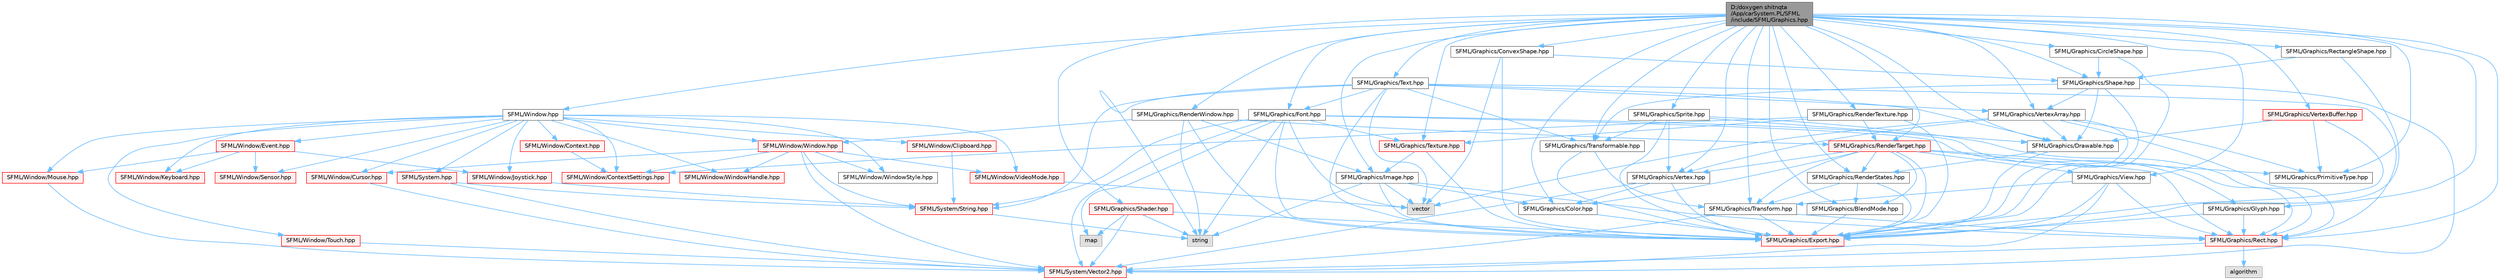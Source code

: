 digraph "D:/doxygen shitnqta/App/carSystem.PL/SFML/include/SFML/Graphics.hpp"
{
 // INTERACTIVE_SVG=YES
 // LATEX_PDF_SIZE
  bgcolor="transparent";
  edge [fontname=Helvetica,fontsize=10,labelfontname=Helvetica,labelfontsize=10];
  node [fontname=Helvetica,fontsize=10,shape=box,height=0.2,width=0.4];
  Node1 [id="Node000001",label="D:/doxygen shitnqta\l/App/carSystem.PL/SFML\l/include/SFML/Graphics.hpp",height=0.2,width=0.4,color="gray40", fillcolor="grey60", style="filled", fontcolor="black",tooltip=" "];
  Node1 -> Node2 [id="edge1_Node000001_Node000002",color="steelblue1",style="solid",tooltip=" "];
  Node2 [id="Node000002",label="SFML/Window.hpp",height=0.2,width=0.4,color="grey40", fillcolor="white", style="filled",URL="$a00605.html",tooltip=" "];
  Node2 -> Node3 [id="edge2_Node000002_Node000003",color="steelblue1",style="solid",tooltip=" "];
  Node3 [id="Node000003",label="SFML/System.hpp",height=0.2,width=0.4,color="red", fillcolor="#FFF0F0", style="filled",URL="$a00566.html",tooltip=" "];
  Node3 -> Node20 [id="edge3_Node000003_Node000020",color="steelblue1",style="solid",tooltip=" "];
  Node20 [id="Node000020",label="SFML/System/String.hpp",height=0.2,width=0.4,color="red", fillcolor="#FFF0F0", style="filled",URL="$a00524.html",tooltip=" "];
  Node20 -> Node14 [id="edge4_Node000020_Node000014",color="steelblue1",style="solid",tooltip=" "];
  Node14 [id="Node000014",label="string",height=0.2,width=0.4,color="grey60", fillcolor="#E0E0E0", style="filled",tooltip=" "];
  Node3 -> Node32 [id="edge5_Node000003_Node000032",color="steelblue1",style="solid",tooltip=" "];
  Node32 [id="Node000032",label="SFML/System/Vector2.hpp",height=0.2,width=0.4,color="red", fillcolor="#FFF0F0", style="filled",URL="$a00554.html",tooltip=" "];
  Node2 -> Node36 [id="edge6_Node000002_Node000036",color="steelblue1",style="solid",tooltip=" "];
  Node36 [id="Node000036",label="SFML/Window/Clipboard.hpp",height=0.2,width=0.4,color="red", fillcolor="#FFF0F0", style="filled",URL="$a00569.html",tooltip=" "];
  Node36 -> Node20 [id="edge7_Node000036_Node000020",color="steelblue1",style="solid",tooltip=" "];
  Node2 -> Node38 [id="edge8_Node000002_Node000038",color="steelblue1",style="solid",tooltip=" "];
  Node38 [id="Node000038",label="SFML/Window/Context.hpp",height=0.2,width=0.4,color="red", fillcolor="#FFF0F0", style="filled",URL="$a00572.html",tooltip=" "];
  Node38 -> Node40 [id="edge9_Node000038_Node000040",color="steelblue1",style="solid",tooltip=" "];
  Node40 [id="Node000040",label="SFML/Window/ContextSettings.hpp",height=0.2,width=0.4,color="red", fillcolor="#FFF0F0", style="filled",URL="$a00575.html",tooltip=" "];
  Node2 -> Node40 [id="edge10_Node000002_Node000040",color="steelblue1",style="solid",tooltip=" "];
  Node2 -> Node41 [id="edge11_Node000002_Node000041",color="steelblue1",style="solid",tooltip=" "];
  Node41 [id="Node000041",label="SFML/Window/Cursor.hpp",height=0.2,width=0.4,color="red", fillcolor="#FFF0F0", style="filled",URL="$a00578.html",tooltip=" "];
  Node41 -> Node32 [id="edge12_Node000041_Node000032",color="steelblue1",style="solid",tooltip=" "];
  Node2 -> Node42 [id="edge13_Node000002_Node000042",color="steelblue1",style="solid",tooltip=" "];
  Node42 [id="Node000042",label="SFML/Window/Event.hpp",height=0.2,width=0.4,color="red", fillcolor="#FFF0F0", style="filled",URL="$a00581.html",tooltip=" "];
  Node42 -> Node43 [id="edge14_Node000042_Node000043",color="steelblue1",style="solid",tooltip=" "];
  Node43 [id="Node000043",label="SFML/Window/Joystick.hpp",height=0.2,width=0.4,color="red", fillcolor="#FFF0F0", style="filled",URL="$a00587.html",tooltip=" "];
  Node43 -> Node20 [id="edge15_Node000043_Node000020",color="steelblue1",style="solid",tooltip=" "];
  Node42 -> Node44 [id="edge16_Node000042_Node000044",color="steelblue1",style="solid",tooltip=" "];
  Node44 [id="Node000044",label="SFML/Window/Keyboard.hpp",height=0.2,width=0.4,color="red", fillcolor="#FFF0F0", style="filled",URL="$a00590.html",tooltip=" "];
  Node42 -> Node45 [id="edge17_Node000042_Node000045",color="steelblue1",style="solid",tooltip=" "];
  Node45 [id="Node000045",label="SFML/Window/Mouse.hpp",height=0.2,width=0.4,color="red", fillcolor="#FFF0F0", style="filled",URL="$a00593.html",tooltip=" "];
  Node45 -> Node32 [id="edge18_Node000045_Node000032",color="steelblue1",style="solid",tooltip=" "];
  Node42 -> Node46 [id="edge19_Node000042_Node000046",color="steelblue1",style="solid",tooltip=" "];
  Node46 [id="Node000046",label="SFML/Window/Sensor.hpp",height=0.2,width=0.4,color="red", fillcolor="#FFF0F0", style="filled",URL="$a00596.html",tooltip=" "];
  Node2 -> Node43 [id="edge20_Node000002_Node000043",color="steelblue1",style="solid",tooltip=" "];
  Node2 -> Node44 [id="edge21_Node000002_Node000044",color="steelblue1",style="solid",tooltip=" "];
  Node2 -> Node45 [id="edge22_Node000002_Node000045",color="steelblue1",style="solid",tooltip=" "];
  Node2 -> Node46 [id="edge23_Node000002_Node000046",color="steelblue1",style="solid",tooltip=" "];
  Node2 -> Node47 [id="edge24_Node000002_Node000047",color="steelblue1",style="solid",tooltip=" "];
  Node47 [id="Node000047",label="SFML/Window/Touch.hpp",height=0.2,width=0.4,color="red", fillcolor="#FFF0F0", style="filled",URL="$a00599.html",tooltip=" "];
  Node47 -> Node32 [id="edge25_Node000047_Node000032",color="steelblue1",style="solid",tooltip=" "];
  Node2 -> Node48 [id="edge26_Node000002_Node000048",color="steelblue1",style="solid",tooltip=" "];
  Node48 [id="Node000048",label="SFML/Window/VideoMode.hpp",height=0.2,width=0.4,color="red", fillcolor="#FFF0F0", style="filled",URL="$a00602.html",tooltip=" "];
  Node48 -> Node49 [id="edge27_Node000048_Node000049",color="steelblue1",style="solid",tooltip=" "];
  Node49 [id="Node000049",label="vector",height=0.2,width=0.4,color="grey60", fillcolor="#E0E0E0", style="filled",tooltip=" "];
  Node2 -> Node50 [id="edge28_Node000002_Node000050",color="steelblue1",style="solid",tooltip=" "];
  Node50 [id="Node000050",label="SFML/Window/Window.hpp",height=0.2,width=0.4,color="red", fillcolor="#FFF0F0", style="filled",URL="$a02218.html",tooltip=" "];
  Node50 -> Node40 [id="edge29_Node000050_Node000040",color="steelblue1",style="solid",tooltip=" "];
  Node50 -> Node41 [id="edge30_Node000050_Node000041",color="steelblue1",style="solid",tooltip=" "];
  Node50 -> Node48 [id="edge31_Node000050_Node000048",color="steelblue1",style="solid",tooltip=" "];
  Node50 -> Node51 [id="edge32_Node000050_Node000051",color="steelblue1",style="solid",tooltip=" "];
  Node51 [id="Node000051",label="SFML/Window/WindowHandle.hpp",height=0.2,width=0.4,color="red", fillcolor="#FFF0F0", style="filled",URL="$a00608.html",tooltip=" "];
  Node50 -> Node52 [id="edge33_Node000050_Node000052",color="steelblue1",style="solid",tooltip=" "];
  Node52 [id="Node000052",label="SFML/Window/WindowStyle.hpp",height=0.2,width=0.4,color="grey40", fillcolor="white", style="filled",URL="$a00611.html",tooltip=" "];
  Node50 -> Node20 [id="edge34_Node000050_Node000020",color="steelblue1",style="solid",tooltip=" "];
  Node50 -> Node32 [id="edge35_Node000050_Node000032",color="steelblue1",style="solid",tooltip=" "];
  Node2 -> Node51 [id="edge36_Node000002_Node000051",color="steelblue1",style="solid",tooltip=" "];
  Node2 -> Node52 [id="edge37_Node000002_Node000052",color="steelblue1",style="solid",tooltip=" "];
  Node1 -> Node53 [id="edge38_Node000001_Node000053",color="steelblue1",style="solid",tooltip=" "];
  Node53 [id="Node000053",label="SFML/Graphics/BlendMode.hpp",height=0.2,width=0.4,color="grey40", fillcolor="white", style="filled",URL="$a00365.html",tooltip=" "];
  Node53 -> Node54 [id="edge39_Node000053_Node000054",color="steelblue1",style="solid",tooltip=" "];
  Node54 [id="Node000054",label="SFML/Graphics/Export.hpp",height=0.2,width=0.4,color="red", fillcolor="#FFF0F0", style="filled",URL="$a02206.html",tooltip=" "];
  Node1 -> Node55 [id="edge40_Node000001_Node000055",color="steelblue1",style="solid",tooltip=" "];
  Node55 [id="Node000055",label="SFML/Graphics/CircleShape.hpp",height=0.2,width=0.4,color="grey40", fillcolor="white", style="filled",URL="$a00368.html",tooltip=" "];
  Node55 -> Node54 [id="edge41_Node000055_Node000054",color="steelblue1",style="solid",tooltip=" "];
  Node55 -> Node56 [id="edge42_Node000055_Node000056",color="steelblue1",style="solid",tooltip=" "];
  Node56 [id="Node000056",label="SFML/Graphics/Shape.hpp",height=0.2,width=0.4,color="grey40", fillcolor="white", style="filled",URL="$a00422.html",tooltip=" "];
  Node56 -> Node54 [id="edge43_Node000056_Node000054",color="steelblue1",style="solid",tooltip=" "];
  Node56 -> Node57 [id="edge44_Node000056_Node000057",color="steelblue1",style="solid",tooltip=" "];
  Node57 [id="Node000057",label="SFML/Graphics/Drawable.hpp",height=0.2,width=0.4,color="grey40", fillcolor="white", style="filled",URL="$a00377.html",tooltip=" "];
  Node57 -> Node54 [id="edge45_Node000057_Node000054",color="steelblue1",style="solid",tooltip=" "];
  Node57 -> Node58 [id="edge46_Node000057_Node000058",color="steelblue1",style="solid",tooltip=" "];
  Node58 [id="Node000058",label="SFML/Graphics/RenderStates.hpp",height=0.2,width=0.4,color="grey40", fillcolor="white", style="filled",URL="$a00407.html",tooltip=" "];
  Node58 -> Node54 [id="edge47_Node000058_Node000054",color="steelblue1",style="solid",tooltip=" "];
  Node58 -> Node53 [id="edge48_Node000058_Node000053",color="steelblue1",style="solid",tooltip=" "];
  Node58 -> Node59 [id="edge49_Node000058_Node000059",color="steelblue1",style="solid",tooltip=" "];
  Node59 [id="Node000059",label="SFML/Graphics/Transform.hpp",height=0.2,width=0.4,color="grey40", fillcolor="white", style="filled",URL="$a00434.html",tooltip=" "];
  Node59 -> Node54 [id="edge50_Node000059_Node000054",color="steelblue1",style="solid",tooltip=" "];
  Node59 -> Node60 [id="edge51_Node000059_Node000060",color="steelblue1",style="solid",tooltip=" "];
  Node60 [id="Node000060",label="SFML/Graphics/Rect.hpp",height=0.2,width=0.4,color="red", fillcolor="#FFF0F0", style="filled",URL="$a00398.html",tooltip=" "];
  Node60 -> Node32 [id="edge52_Node000060_Node000032",color="steelblue1",style="solid",tooltip=" "];
  Node60 -> Node22 [id="edge53_Node000060_Node000022",color="steelblue1",style="solid",tooltip=" "];
  Node22 [id="Node000022",label="algorithm",height=0.2,width=0.4,color="grey60", fillcolor="#E0E0E0", style="filled",tooltip=" "];
  Node59 -> Node32 [id="edge54_Node000059_Node000032",color="steelblue1",style="solid",tooltip=" "];
  Node56 -> Node62 [id="edge55_Node000056_Node000062",color="steelblue1",style="solid",tooltip=" "];
  Node62 [id="Node000062",label="SFML/Graphics/Transformable.hpp",height=0.2,width=0.4,color="grey40", fillcolor="white", style="filled",URL="$a00437.html",tooltip=" "];
  Node62 -> Node54 [id="edge56_Node000062_Node000054",color="steelblue1",style="solid",tooltip=" "];
  Node62 -> Node59 [id="edge57_Node000062_Node000059",color="steelblue1",style="solid",tooltip=" "];
  Node56 -> Node63 [id="edge58_Node000056_Node000063",color="steelblue1",style="solid",tooltip=" "];
  Node63 [id="Node000063",label="SFML/Graphics/VertexArray.hpp",height=0.2,width=0.4,color="grey40", fillcolor="white", style="filled",URL="$a00443.html",tooltip=" "];
  Node63 -> Node54 [id="edge59_Node000063_Node000054",color="steelblue1",style="solid",tooltip=" "];
  Node63 -> Node64 [id="edge60_Node000063_Node000064",color="steelblue1",style="solid",tooltip=" "];
  Node64 [id="Node000064",label="SFML/Graphics/Vertex.hpp",height=0.2,width=0.4,color="grey40", fillcolor="white", style="filled",URL="$a00440.html",tooltip=" "];
  Node64 -> Node54 [id="edge61_Node000064_Node000054",color="steelblue1",style="solid",tooltip=" "];
  Node64 -> Node65 [id="edge62_Node000064_Node000065",color="steelblue1",style="solid",tooltip=" "];
  Node65 [id="Node000065",label="SFML/Graphics/Color.hpp",height=0.2,width=0.4,color="grey40", fillcolor="white", style="filled",URL="$a00371.html",tooltip=" "];
  Node65 -> Node54 [id="edge63_Node000065_Node000054",color="steelblue1",style="solid",tooltip=" "];
  Node64 -> Node32 [id="edge64_Node000064_Node000032",color="steelblue1",style="solid",tooltip=" "];
  Node63 -> Node66 [id="edge65_Node000063_Node000066",color="steelblue1",style="solid",tooltip=" "];
  Node66 [id="Node000066",label="SFML/Graphics/PrimitiveType.hpp",height=0.2,width=0.4,color="grey40", fillcolor="white", style="filled",URL="$a00395.html",tooltip=" "];
  Node63 -> Node60 [id="edge66_Node000063_Node000060",color="steelblue1",style="solid",tooltip=" "];
  Node63 -> Node57 [id="edge67_Node000063_Node000057",color="steelblue1",style="solid",tooltip=" "];
  Node63 -> Node49 [id="edge68_Node000063_Node000049",color="steelblue1",style="solid",tooltip=" "];
  Node56 -> Node32 [id="edge69_Node000056_Node000032",color="steelblue1",style="solid",tooltip=" "];
  Node1 -> Node65 [id="edge70_Node000001_Node000065",color="steelblue1",style="solid",tooltip=" "];
  Node1 -> Node67 [id="edge71_Node000001_Node000067",color="steelblue1",style="solid",tooltip=" "];
  Node67 [id="Node000067",label="SFML/Graphics/ConvexShape.hpp",height=0.2,width=0.4,color="grey40", fillcolor="white", style="filled",URL="$a00374.html",tooltip=" "];
  Node67 -> Node54 [id="edge72_Node000067_Node000054",color="steelblue1",style="solid",tooltip=" "];
  Node67 -> Node56 [id="edge73_Node000067_Node000056",color="steelblue1",style="solid",tooltip=" "];
  Node67 -> Node49 [id="edge74_Node000067_Node000049",color="steelblue1",style="solid",tooltip=" "];
  Node1 -> Node57 [id="edge75_Node000001_Node000057",color="steelblue1",style="solid",tooltip=" "];
  Node1 -> Node68 [id="edge76_Node000001_Node000068",color="steelblue1",style="solid",tooltip=" "];
  Node68 [id="Node000068",label="SFML/Graphics/Font.hpp",height=0.2,width=0.4,color="grey40", fillcolor="white", style="filled",URL="$a00380.html",tooltip=" "];
  Node68 -> Node54 [id="edge77_Node000068_Node000054",color="steelblue1",style="solid",tooltip=" "];
  Node68 -> Node69 [id="edge78_Node000068_Node000069",color="steelblue1",style="solid",tooltip=" "];
  Node69 [id="Node000069",label="SFML/Graphics/Glyph.hpp",height=0.2,width=0.4,color="grey40", fillcolor="white", style="filled",URL="$a00389.html",tooltip=" "];
  Node69 -> Node54 [id="edge79_Node000069_Node000054",color="steelblue1",style="solid",tooltip=" "];
  Node69 -> Node60 [id="edge80_Node000069_Node000060",color="steelblue1",style="solid",tooltip=" "];
  Node68 -> Node70 [id="edge81_Node000068_Node000070",color="steelblue1",style="solid",tooltip=" "];
  Node70 [id="Node000070",label="SFML/Graphics/Texture.hpp",height=0.2,width=0.4,color="red", fillcolor="#FFF0F0", style="filled",URL="$a00431.html",tooltip=" "];
  Node70 -> Node54 [id="edge82_Node000070_Node000054",color="steelblue1",style="solid",tooltip=" "];
  Node70 -> Node71 [id="edge83_Node000070_Node000071",color="steelblue1",style="solid",tooltip=" "];
  Node71 [id="Node000071",label="SFML/Graphics/Image.hpp",height=0.2,width=0.4,color="grey40", fillcolor="white", style="filled",URL="$a00392.html",tooltip=" "];
  Node71 -> Node54 [id="edge84_Node000071_Node000054",color="steelblue1",style="solid",tooltip=" "];
  Node71 -> Node65 [id="edge85_Node000071_Node000065",color="steelblue1",style="solid",tooltip=" "];
  Node71 -> Node60 [id="edge86_Node000071_Node000060",color="steelblue1",style="solid",tooltip=" "];
  Node71 -> Node14 [id="edge87_Node000071_Node000014",color="steelblue1",style="solid",tooltip=" "];
  Node71 -> Node49 [id="edge88_Node000071_Node000049",color="steelblue1",style="solid",tooltip=" "];
  Node68 -> Node60 [id="edge89_Node000068_Node000060",color="steelblue1",style="solid",tooltip=" "];
  Node68 -> Node32 [id="edge90_Node000068_Node000032",color="steelblue1",style="solid",tooltip=" "];
  Node68 -> Node20 [id="edge91_Node000068_Node000020",color="steelblue1",style="solid",tooltip=" "];
  Node68 -> Node72 [id="edge92_Node000068_Node000072",color="steelblue1",style="solid",tooltip=" "];
  Node72 [id="Node000072",label="map",height=0.2,width=0.4,color="grey60", fillcolor="#E0E0E0", style="filled",tooltip=" "];
  Node68 -> Node14 [id="edge93_Node000068_Node000014",color="steelblue1",style="solid",tooltip=" "];
  Node68 -> Node49 [id="edge94_Node000068_Node000049",color="steelblue1",style="solid",tooltip=" "];
  Node1 -> Node69 [id="edge95_Node000001_Node000069",color="steelblue1",style="solid",tooltip=" "];
  Node1 -> Node71 [id="edge96_Node000001_Node000071",color="steelblue1",style="solid",tooltip=" "];
  Node1 -> Node66 [id="edge97_Node000001_Node000066",color="steelblue1",style="solid",tooltip=" "];
  Node1 -> Node60 [id="edge98_Node000001_Node000060",color="steelblue1",style="solid",tooltip=" "];
  Node1 -> Node73 [id="edge99_Node000001_Node000073",color="steelblue1",style="solid",tooltip=" "];
  Node73 [id="Node000073",label="SFML/Graphics/RectangleShape.hpp",height=0.2,width=0.4,color="grey40", fillcolor="white", style="filled",URL="$a00404.html",tooltip=" "];
  Node73 -> Node54 [id="edge100_Node000073_Node000054",color="steelblue1",style="solid",tooltip=" "];
  Node73 -> Node56 [id="edge101_Node000073_Node000056",color="steelblue1",style="solid",tooltip=" "];
  Node1 -> Node58 [id="edge102_Node000001_Node000058",color="steelblue1",style="solid",tooltip=" "];
  Node1 -> Node74 [id="edge103_Node000001_Node000074",color="steelblue1",style="solid",tooltip=" "];
  Node74 [id="Node000074",label="SFML/Graphics/RenderTarget.hpp",height=0.2,width=0.4,color="red", fillcolor="#FFF0F0", style="filled",URL="$a00410.html",tooltip=" "];
  Node74 -> Node54 [id="edge104_Node000074_Node000054",color="steelblue1",style="solid",tooltip=" "];
  Node74 -> Node65 [id="edge105_Node000074_Node000065",color="steelblue1",style="solid",tooltip=" "];
  Node74 -> Node60 [id="edge106_Node000074_Node000060",color="steelblue1",style="solid",tooltip=" "];
  Node74 -> Node75 [id="edge107_Node000074_Node000075",color="steelblue1",style="solid",tooltip=" "];
  Node75 [id="Node000075",label="SFML/Graphics/View.hpp",height=0.2,width=0.4,color="grey40", fillcolor="white", style="filled",URL="$a00449.html",tooltip=" "];
  Node75 -> Node54 [id="edge108_Node000075_Node000054",color="steelblue1",style="solid",tooltip=" "];
  Node75 -> Node60 [id="edge109_Node000075_Node000060",color="steelblue1",style="solid",tooltip=" "];
  Node75 -> Node59 [id="edge110_Node000075_Node000059",color="steelblue1",style="solid",tooltip=" "];
  Node75 -> Node32 [id="edge111_Node000075_Node000032",color="steelblue1",style="solid",tooltip=" "];
  Node74 -> Node59 [id="edge112_Node000074_Node000059",color="steelblue1",style="solid",tooltip=" "];
  Node74 -> Node53 [id="edge113_Node000074_Node000053",color="steelblue1",style="solid",tooltip=" "];
  Node74 -> Node58 [id="edge114_Node000074_Node000058",color="steelblue1",style="solid",tooltip=" "];
  Node74 -> Node66 [id="edge115_Node000074_Node000066",color="steelblue1",style="solid",tooltip=" "];
  Node74 -> Node64 [id="edge116_Node000074_Node000064",color="steelblue1",style="solid",tooltip=" "];
  Node1 -> Node76 [id="edge117_Node000001_Node000076",color="steelblue1",style="solid",tooltip=" "];
  Node76 [id="Node000076",label="SFML/Graphics/RenderTexture.hpp",height=0.2,width=0.4,color="grey40", fillcolor="white", style="filled",URL="$a00413.html",tooltip=" "];
  Node76 -> Node54 [id="edge118_Node000076_Node000054",color="steelblue1",style="solid",tooltip=" "];
  Node76 -> Node70 [id="edge119_Node000076_Node000070",color="steelblue1",style="solid",tooltip=" "];
  Node76 -> Node74 [id="edge120_Node000076_Node000074",color="steelblue1",style="solid",tooltip=" "];
  Node76 -> Node40 [id="edge121_Node000076_Node000040",color="steelblue1",style="solid",tooltip=" "];
  Node1 -> Node77 [id="edge122_Node000001_Node000077",color="steelblue1",style="solid",tooltip=" "];
  Node77 [id="Node000077",label="SFML/Graphics/RenderWindow.hpp",height=0.2,width=0.4,color="grey40", fillcolor="white", style="filled",URL="$a00416.html",tooltip=" "];
  Node77 -> Node54 [id="edge123_Node000077_Node000054",color="steelblue1",style="solid",tooltip=" "];
  Node77 -> Node74 [id="edge124_Node000077_Node000074",color="steelblue1",style="solid",tooltip=" "];
  Node77 -> Node71 [id="edge125_Node000077_Node000071",color="steelblue1",style="solid",tooltip=" "];
  Node77 -> Node50 [id="edge126_Node000077_Node000050",color="steelblue1",style="solid",tooltip=" "];
  Node77 -> Node14 [id="edge127_Node000077_Node000014",color="steelblue1",style="solid",tooltip=" "];
  Node1 -> Node78 [id="edge128_Node000001_Node000078",color="steelblue1",style="solid",tooltip=" "];
  Node78 [id="Node000078",label="SFML/Graphics/Shader.hpp",height=0.2,width=0.4,color="red", fillcolor="#FFF0F0", style="filled",URL="$a00419.html",tooltip=" "];
  Node78 -> Node54 [id="edge129_Node000078_Node000054",color="steelblue1",style="solid",tooltip=" "];
  Node78 -> Node32 [id="edge130_Node000078_Node000032",color="steelblue1",style="solid",tooltip=" "];
  Node78 -> Node72 [id="edge131_Node000078_Node000072",color="steelblue1",style="solid",tooltip=" "];
  Node78 -> Node14 [id="edge132_Node000078_Node000014",color="steelblue1",style="solid",tooltip=" "];
  Node1 -> Node56 [id="edge133_Node000001_Node000056",color="steelblue1",style="solid",tooltip=" "];
  Node1 -> Node81 [id="edge134_Node000001_Node000081",color="steelblue1",style="solid",tooltip=" "];
  Node81 [id="Node000081",label="SFML/Graphics/Sprite.hpp",height=0.2,width=0.4,color="grey40", fillcolor="white", style="filled",URL="$a00425.html",tooltip=" "];
  Node81 -> Node54 [id="edge135_Node000081_Node000054",color="steelblue1",style="solid",tooltip=" "];
  Node81 -> Node57 [id="edge136_Node000081_Node000057",color="steelblue1",style="solid",tooltip=" "];
  Node81 -> Node62 [id="edge137_Node000081_Node000062",color="steelblue1",style="solid",tooltip=" "];
  Node81 -> Node64 [id="edge138_Node000081_Node000064",color="steelblue1",style="solid",tooltip=" "];
  Node81 -> Node60 [id="edge139_Node000081_Node000060",color="steelblue1",style="solid",tooltip=" "];
  Node1 -> Node82 [id="edge140_Node000001_Node000082",color="steelblue1",style="solid",tooltip=" "];
  Node82 [id="Node000082",label="SFML/Graphics/Text.hpp",height=0.2,width=0.4,color="grey40", fillcolor="white", style="filled",URL="$a00428.html",tooltip=" "];
  Node82 -> Node54 [id="edge141_Node000082_Node000054",color="steelblue1",style="solid",tooltip=" "];
  Node82 -> Node57 [id="edge142_Node000082_Node000057",color="steelblue1",style="solid",tooltip=" "];
  Node82 -> Node62 [id="edge143_Node000082_Node000062",color="steelblue1",style="solid",tooltip=" "];
  Node82 -> Node68 [id="edge144_Node000082_Node000068",color="steelblue1",style="solid",tooltip=" "];
  Node82 -> Node60 [id="edge145_Node000082_Node000060",color="steelblue1",style="solid",tooltip=" "];
  Node82 -> Node63 [id="edge146_Node000082_Node000063",color="steelblue1",style="solid",tooltip=" "];
  Node82 -> Node20 [id="edge147_Node000082_Node000020",color="steelblue1",style="solid",tooltip=" "];
  Node82 -> Node14 [id="edge148_Node000082_Node000014",color="steelblue1",style="solid",tooltip=" "];
  Node82 -> Node49 [id="edge149_Node000082_Node000049",color="steelblue1",style="solid",tooltip=" "];
  Node1 -> Node70 [id="edge150_Node000001_Node000070",color="steelblue1",style="solid",tooltip=" "];
  Node1 -> Node59 [id="edge151_Node000001_Node000059",color="steelblue1",style="solid",tooltip=" "];
  Node1 -> Node62 [id="edge152_Node000001_Node000062",color="steelblue1",style="solid",tooltip=" "];
  Node1 -> Node64 [id="edge153_Node000001_Node000064",color="steelblue1",style="solid",tooltip=" "];
  Node1 -> Node63 [id="edge154_Node000001_Node000063",color="steelblue1",style="solid",tooltip=" "];
  Node1 -> Node83 [id="edge155_Node000001_Node000083",color="steelblue1",style="solid",tooltip=" "];
  Node83 [id="Node000083",label="SFML/Graphics/VertexBuffer.hpp",height=0.2,width=0.4,color="red", fillcolor="#FFF0F0", style="filled",URL="$a00446.html",tooltip=" "];
  Node83 -> Node54 [id="edge156_Node000083_Node000054",color="steelblue1",style="solid",tooltip=" "];
  Node83 -> Node66 [id="edge157_Node000083_Node000066",color="steelblue1",style="solid",tooltip=" "];
  Node83 -> Node57 [id="edge158_Node000083_Node000057",color="steelblue1",style="solid",tooltip=" "];
  Node1 -> Node75 [id="edge159_Node000001_Node000075",color="steelblue1",style="solid",tooltip=" "];
}
